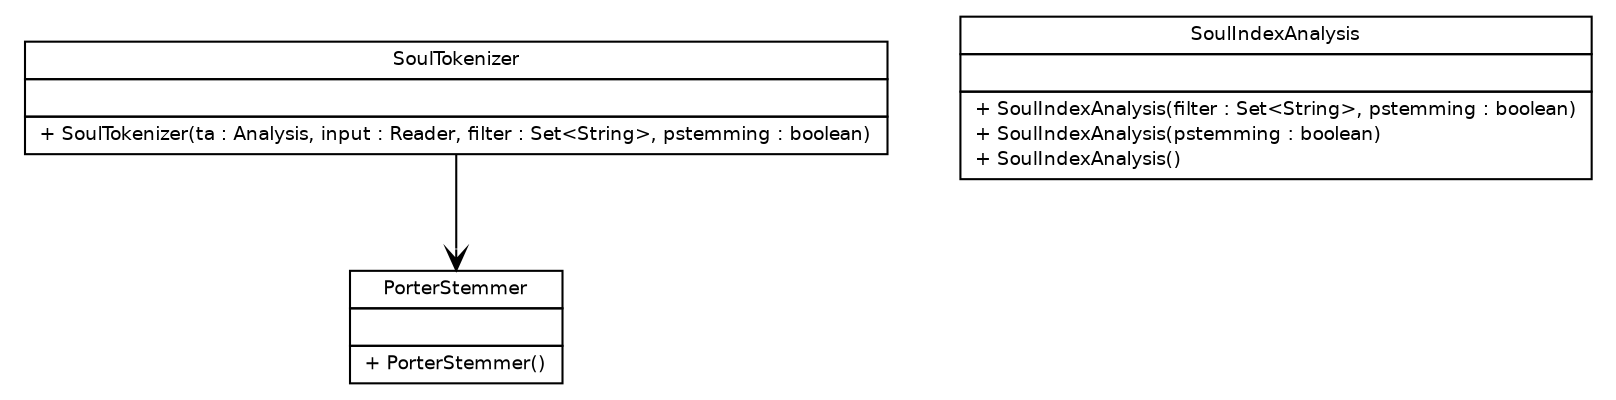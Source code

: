 #!/usr/local/bin/dot
#
# Class diagram 
# Generated by UmlGraph version 4.6 (http://www.spinellis.gr/sw/umlgraph)
#

digraph G {
	edge [fontname="Helvetica",fontsize=10,labelfontname="Helvetica",labelfontsize=10];
	node [fontname="Helvetica",fontsize=10,shape=plaintext];
	// org.soul.lucene4.PorterStemmer
	c697 [label=<<table border="0" cellborder="1" cellspacing="0" cellpadding="2" port="p" href="./PorterStemmer.html">
		<tr><td><table border="0" cellspacing="0" cellpadding="1">
			<tr><td> PorterStemmer </td></tr>
		</table></td></tr>
		<tr><td><table border="0" cellspacing="0" cellpadding="1">
			<tr><td align="left">  </td></tr>
		</table></td></tr>
		<tr><td><table border="0" cellspacing="0" cellpadding="1">
			<tr><td align="left"> + PorterStemmer() </td></tr>
		</table></td></tr>
		</table>>, fontname="Helvetica", fontcolor="black", fontsize=9.0];
	// org.soul.lucene4.SoulTokenizer
	c698 [label=<<table border="0" cellborder="1" cellspacing="0" cellpadding="2" port="p" href="./SoulTokenizer.html">
		<tr><td><table border="0" cellspacing="0" cellpadding="1">
			<tr><td> SoulTokenizer </td></tr>
		</table></td></tr>
		<tr><td><table border="0" cellspacing="0" cellpadding="1">
			<tr><td align="left">  </td></tr>
		</table></td></tr>
		<tr><td><table border="0" cellspacing="0" cellpadding="1">
			<tr><td align="left"> + SoulTokenizer(ta : Analysis, input : Reader, filter : Set&lt;String&gt;, pstemming : boolean) </td></tr>
		</table></td></tr>
		</table>>, fontname="Helvetica", fontcolor="black", fontsize=9.0];
	// org.soul.lucene4.SoulIndexAnalysis
	c699 [label=<<table border="0" cellborder="1" cellspacing="0" cellpadding="2" port="p" href="./SoulIndexAnalysis.html">
		<tr><td><table border="0" cellspacing="0" cellpadding="1">
			<tr><td> SoulIndexAnalysis </td></tr>
		</table></td></tr>
		<tr><td><table border="0" cellspacing="0" cellpadding="1">
			<tr><td align="left">  </td></tr>
		</table></td></tr>
		<tr><td><table border="0" cellspacing="0" cellpadding="1">
			<tr><td align="left"> + SoulIndexAnalysis(filter : Set&lt;String&gt;, pstemming : boolean) </td></tr>
			<tr><td align="left"> + SoulIndexAnalysis(pstemming : boolean) </td></tr>
			<tr><td align="left"> + SoulIndexAnalysis() </td></tr>
		</table></td></tr>
		</table>>, fontname="Helvetica", fontcolor="black", fontsize=9.0];
	// org.soul.lucene4.SoulTokenizer NAVASSOC org.soul.lucene4.PorterStemmer
	c698:p -> c697:p [taillabel="", label="", headlabel="", fontname="Helvetica", fontcolor="black", fontsize=10.0, color="black", arrowhead=open];
}

